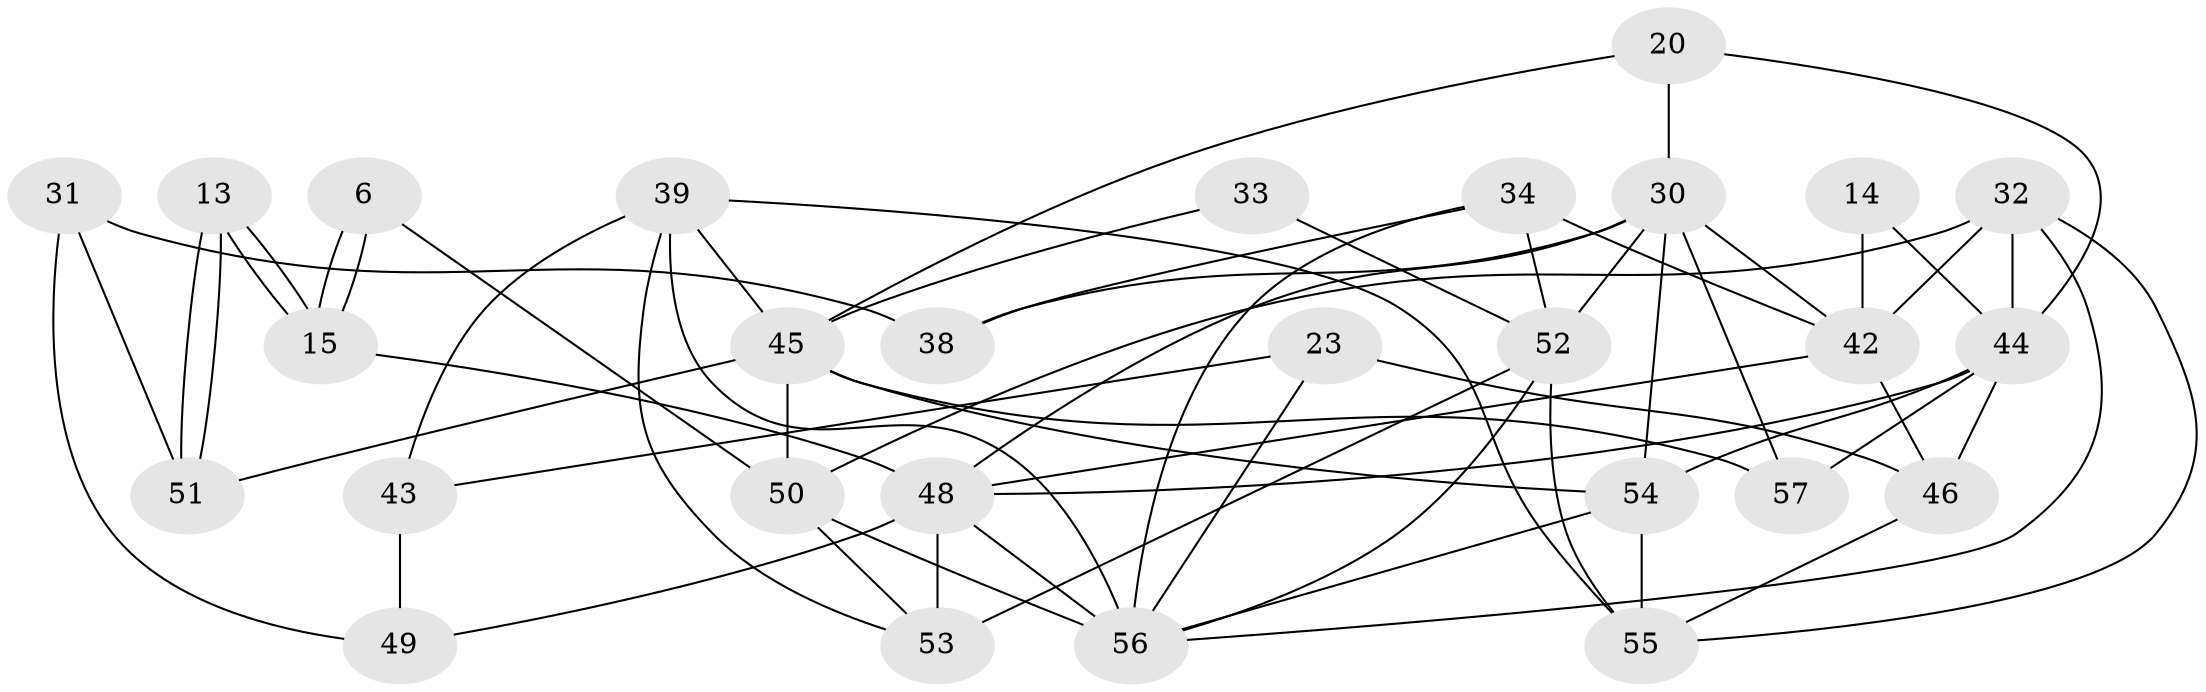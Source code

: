 // original degree distribution, {8: 0.03508771929824561, 3: 0.2982456140350877, 4: 0.3157894736842105, 2: 0.10526315789473684, 5: 0.15789473684210525, 7: 0.03508771929824561, 6: 0.05263157894736842}
// Generated by graph-tools (version 1.1) at 2025/51/03/09/25 04:51:29]
// undirected, 28 vertices, 63 edges
graph export_dot {
graph [start="1"]
  node [color=gray90,style=filled];
  6;
  13;
  14;
  15;
  20 [super="+12"];
  23;
  30 [super="+18"];
  31;
  32 [super="+2+16"];
  33;
  34;
  38;
  39;
  42 [super="+28+41"];
  43;
  44 [super="+4+17"];
  45 [super="+36+26"];
  46 [super="+5"];
  48 [super="+35"];
  49;
  50 [super="+47"];
  51;
  52 [super="+40+19"];
  53 [super="+29"];
  54 [super="+27"];
  55 [super="+22"];
  56 [super="+1"];
  57 [super="+8+37"];
  6 -- 15;
  6 -- 15;
  6 -- 50;
  13 -- 15;
  13 -- 15;
  13 -- 51;
  13 -- 51;
  14 -- 42;
  14 -- 44;
  15 -- 48;
  20 -- 30;
  20 -- 45;
  20 -- 44;
  23 -- 46 [weight=2];
  23 -- 43;
  23 -- 56;
  30 -- 52 [weight=3];
  30 -- 54 [weight=2];
  30 -- 38;
  30 -- 42 [weight=2];
  30 -- 57 [weight=3];
  30 -- 48;
  31 -- 38;
  31 -- 51;
  31 -- 49;
  32 -- 42 [weight=2];
  32 -- 44 [weight=2];
  32 -- 50;
  32 -- 56;
  32 -- 55;
  33 -- 45;
  33 -- 52;
  34 -- 38;
  34 -- 42 [weight=2];
  34 -- 52;
  34 -- 56;
  39 -- 43;
  39 -- 53;
  39 -- 45;
  39 -- 55;
  39 -- 56;
  42 -- 46 [weight=5];
  42 -- 48;
  43 -- 49;
  44 -- 46;
  44 -- 57;
  44 -- 54 [weight=2];
  44 -- 48;
  45 -- 54 [weight=2];
  45 -- 51;
  45 -- 57 [weight=2];
  45 -- 50;
  46 -- 55;
  48 -- 49;
  48 -- 53 [weight=2];
  48 -- 56;
  50 -- 56 [weight=2];
  50 -- 53;
  52 -- 53 [weight=2];
  52 -- 56;
  52 -- 55 [weight=2];
  54 -- 55 [weight=2];
  54 -- 56;
}
